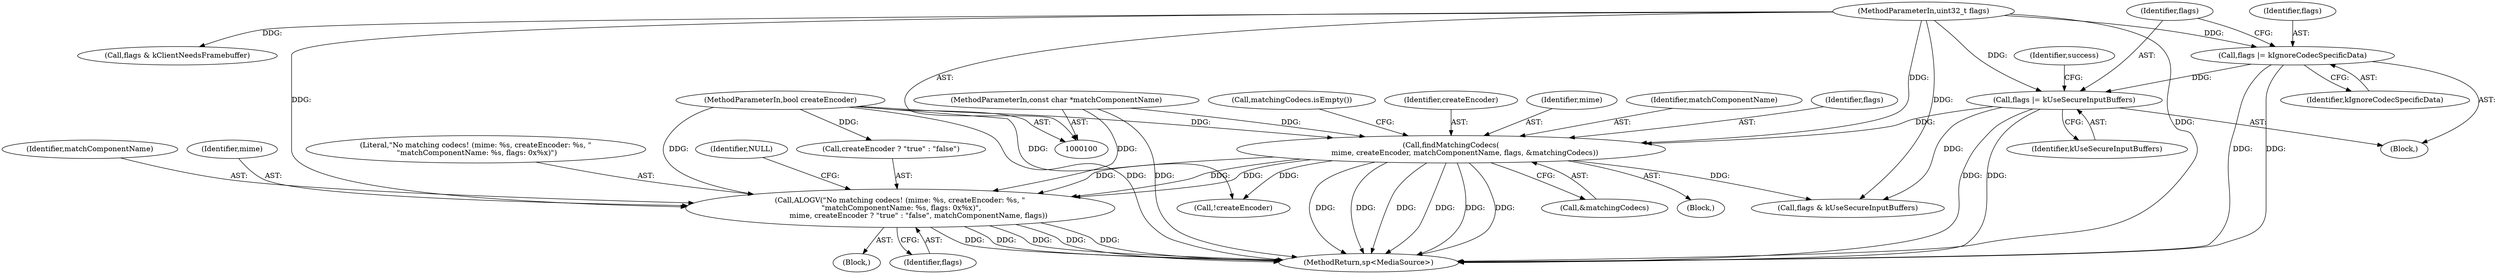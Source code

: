 digraph "0_Android_0bb5ced60304da7f61478ffd359e7ba65d72f181_0@pointer" {
"1000145" [label="(Call,ALOGV(\"No matching codecs! (mime: %s, createEncoder: %s, \"\n \"matchComponentName: %s, flags: 0x%x)\",\n                mime, createEncoder ? \"true\" : \"false\", matchComponentName, flags))"];
"1000135" [label="(Call,findMatchingCodecs(\n            mime, createEncoder, matchComponentName, flags, &matchingCodecs))"];
"1000103" [label="(MethodParameterIn,bool createEncoder)"];
"1000105" [label="(MethodParameterIn,const char *matchComponentName)"];
"1000121" [label="(Call,flags |= kUseSecureInputBuffers)"];
"1000118" [label="(Call,flags |= kIgnoreCodecSpecificData)"];
"1000106" [label="(MethodParameterIn,uint32_t flags)"];
"1000139" [label="(Identifier,flags)"];
"1000122" [label="(Identifier,flags)"];
"1000143" [label="(Call,matchingCodecs.isEmpty())"];
"1000137" [label="(Identifier,createEncoder)"];
"1000155" [label="(Identifier,NULL)"];
"1000117" [label="(Block,)"];
"1000140" [label="(Call,&matchingCodecs)"];
"1000286" [label="(MethodReturn,sp<MediaSource>)"];
"1000120" [label="(Identifier,kIgnoreCodecSpecificData)"];
"1000190" [label="(Call,flags & kUseSecureInputBuffers)"];
"1000119" [label="(Identifier,flags)"];
"1000118" [label="(Call,flags |= kIgnoreCodecSpecificData)"];
"1000136" [label="(Identifier,mime)"];
"1000148" [label="(Call,createEncoder ? \"true\" : \"false\")"];
"1000135" [label="(Call,findMatchingCodecs(\n            mime, createEncoder, matchComponentName, flags, &matchingCodecs))"];
"1000147" [label="(Identifier,mime)"];
"1000138" [label="(Identifier,matchComponentName)"];
"1000108" [label="(Block,)"];
"1000146" [label="(Literal,\"No matching codecs! (mime: %s, createEncoder: %s, \"\n \"matchComponentName: %s, flags: 0x%x)\")"];
"1000153" [label="(Identifier,flags)"];
"1000127" [label="(Identifier,success)"];
"1000103" [label="(MethodParameterIn,bool createEncoder)"];
"1000106" [label="(MethodParameterIn,uint32_t flags)"];
"1000233" [label="(Call,flags & kClientNeedsFramebuffer)"];
"1000152" [label="(Identifier,matchComponentName)"];
"1000145" [label="(Call,ALOGV(\"No matching codecs! (mime: %s, createEncoder: %s, \"\n \"matchComponentName: %s, flags: 0x%x)\",\n                mime, createEncoder ? \"true\" : \"false\", matchComponentName, flags))"];
"1000105" [label="(MethodParameterIn,const char *matchComponentName)"];
"1000121" [label="(Call,flags |= kUseSecureInputBuffers)"];
"1000123" [label="(Identifier,kUseSecureInputBuffers)"];
"1000227" [label="(Call,!createEncoder)"];
"1000144" [label="(Block,)"];
"1000145" -> "1000144"  [label="AST: "];
"1000145" -> "1000153"  [label="CFG: "];
"1000146" -> "1000145"  [label="AST: "];
"1000147" -> "1000145"  [label="AST: "];
"1000148" -> "1000145"  [label="AST: "];
"1000152" -> "1000145"  [label="AST: "];
"1000153" -> "1000145"  [label="AST: "];
"1000155" -> "1000145"  [label="CFG: "];
"1000145" -> "1000286"  [label="DDG: "];
"1000145" -> "1000286"  [label="DDG: "];
"1000145" -> "1000286"  [label="DDG: "];
"1000145" -> "1000286"  [label="DDG: "];
"1000145" -> "1000286"  [label="DDG: "];
"1000135" -> "1000145"  [label="DDG: "];
"1000135" -> "1000145"  [label="DDG: "];
"1000135" -> "1000145"  [label="DDG: "];
"1000103" -> "1000145"  [label="DDG: "];
"1000105" -> "1000145"  [label="DDG: "];
"1000106" -> "1000145"  [label="DDG: "];
"1000135" -> "1000108"  [label="AST: "];
"1000135" -> "1000140"  [label="CFG: "];
"1000136" -> "1000135"  [label="AST: "];
"1000137" -> "1000135"  [label="AST: "];
"1000138" -> "1000135"  [label="AST: "];
"1000139" -> "1000135"  [label="AST: "];
"1000140" -> "1000135"  [label="AST: "];
"1000143" -> "1000135"  [label="CFG: "];
"1000135" -> "1000286"  [label="DDG: "];
"1000135" -> "1000286"  [label="DDG: "];
"1000135" -> "1000286"  [label="DDG: "];
"1000135" -> "1000286"  [label="DDG: "];
"1000135" -> "1000286"  [label="DDG: "];
"1000135" -> "1000286"  [label="DDG: "];
"1000103" -> "1000135"  [label="DDG: "];
"1000105" -> "1000135"  [label="DDG: "];
"1000121" -> "1000135"  [label="DDG: "];
"1000106" -> "1000135"  [label="DDG: "];
"1000135" -> "1000190"  [label="DDG: "];
"1000135" -> "1000227"  [label="DDG: "];
"1000103" -> "1000100"  [label="AST: "];
"1000103" -> "1000286"  [label="DDG: "];
"1000103" -> "1000148"  [label="DDG: "];
"1000103" -> "1000227"  [label="DDG: "];
"1000105" -> "1000100"  [label="AST: "];
"1000105" -> "1000286"  [label="DDG: "];
"1000121" -> "1000117"  [label="AST: "];
"1000121" -> "1000123"  [label="CFG: "];
"1000122" -> "1000121"  [label="AST: "];
"1000123" -> "1000121"  [label="AST: "];
"1000127" -> "1000121"  [label="CFG: "];
"1000121" -> "1000286"  [label="DDG: "];
"1000121" -> "1000286"  [label="DDG: "];
"1000118" -> "1000121"  [label="DDG: "];
"1000106" -> "1000121"  [label="DDG: "];
"1000121" -> "1000190"  [label="DDG: "];
"1000118" -> "1000117"  [label="AST: "];
"1000118" -> "1000120"  [label="CFG: "];
"1000119" -> "1000118"  [label="AST: "];
"1000120" -> "1000118"  [label="AST: "];
"1000122" -> "1000118"  [label="CFG: "];
"1000118" -> "1000286"  [label="DDG: "];
"1000118" -> "1000286"  [label="DDG: "];
"1000106" -> "1000118"  [label="DDG: "];
"1000106" -> "1000100"  [label="AST: "];
"1000106" -> "1000286"  [label="DDG: "];
"1000106" -> "1000190"  [label="DDG: "];
"1000106" -> "1000233"  [label="DDG: "];
}
